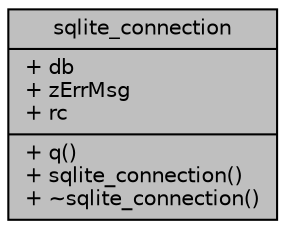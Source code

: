digraph "sqlite_connection"
{
 // LATEX_PDF_SIZE
  edge [fontname="Helvetica",fontsize="10",labelfontname="Helvetica",labelfontsize="10"];
  node [fontname="Helvetica",fontsize="10",shape=record];
  Node1 [label="{sqlite_connection\n|+ db\l+ zErrMsg\l+ rc\l|+ q()\l+ sqlite_connection()\l+ ~sqlite_connection()\l}",height=0.2,width=0.4,color="black", fillcolor="grey75", style="filled", fontcolor="black",tooltip=" "];
}
